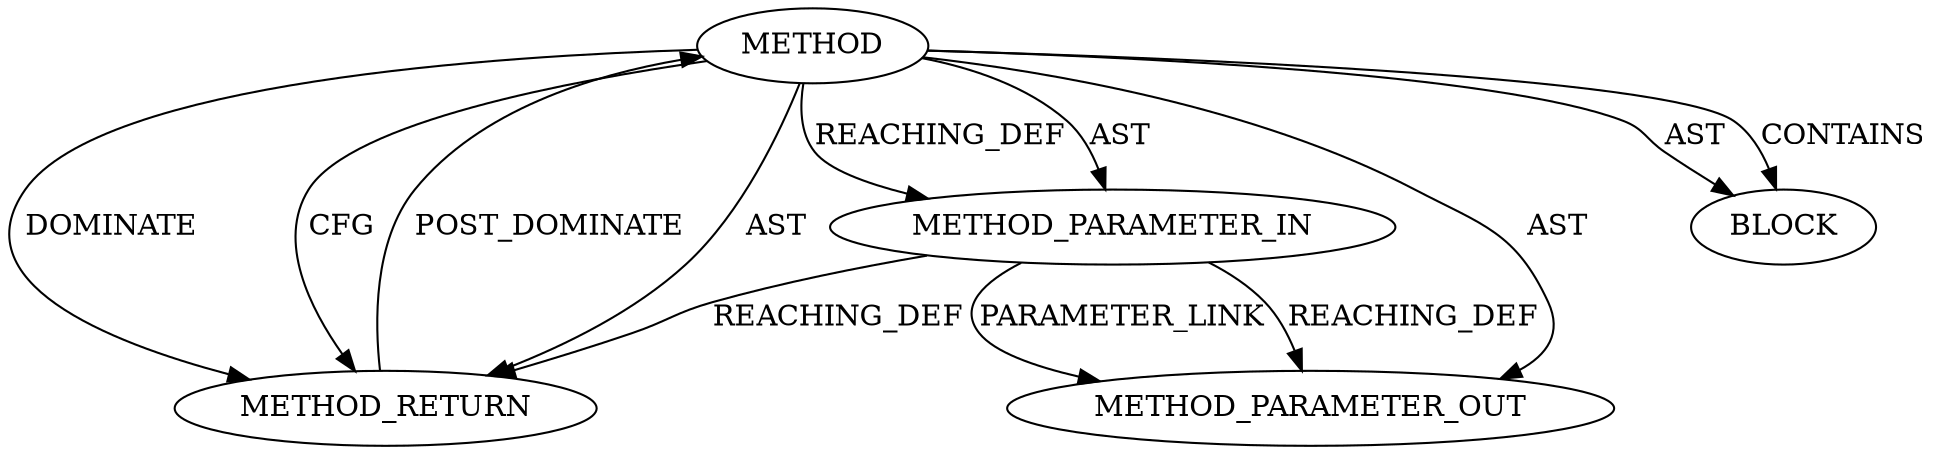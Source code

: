 digraph {
  13605 [label=METHOD_PARAMETER_OUT ORDER=1 CODE="p1" IS_VARIADIC=false TYPE_FULL_NAME="ANY" EVALUATION_STRATEGY="BY_VALUE" INDEX=1 NAME="p1"]
  12951 [label=METHOD_RETURN ORDER=2 CODE="RET" TYPE_FULL_NAME="ANY" EVALUATION_STRATEGY="BY_VALUE"]
  12948 [label=METHOD AST_PARENT_TYPE="NAMESPACE_BLOCK" AST_PARENT_FULL_NAME="<global>" ORDER=0 CODE="<empty>" FULL_NAME="list_empty" IS_EXTERNAL=true FILENAME="<empty>" SIGNATURE="" NAME="list_empty"]
  12949 [label=METHOD_PARAMETER_IN ORDER=1 CODE="p1" IS_VARIADIC=false TYPE_FULL_NAME="ANY" EVALUATION_STRATEGY="BY_VALUE" INDEX=1 NAME="p1"]
  12950 [label=BLOCK ORDER=1 ARGUMENT_INDEX=1 CODE="<empty>" TYPE_FULL_NAME="ANY"]
  12951 -> 12948 [label=POST_DOMINATE ]
  12948 -> 12950 [label=CONTAINS ]
  12949 -> 12951 [label=REACHING_DEF VARIABLE="p1"]
  12948 -> 12951 [label=DOMINATE ]
  12948 -> 12951 [label=CFG ]
  12949 -> 13605 [label=PARAMETER_LINK ]
  12948 -> 12951 [label=AST ]
  12948 -> 12950 [label=AST ]
  12948 -> 12949 [label=REACHING_DEF VARIABLE=""]
  12948 -> 12949 [label=AST ]
  12948 -> 13605 [label=AST ]
  12949 -> 13605 [label=REACHING_DEF VARIABLE="p1"]
}
